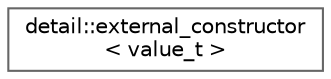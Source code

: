 digraph "Graphical Class Hierarchy"
{
 // INTERACTIVE_SVG=YES
 // LATEX_PDF_SIZE
  bgcolor="transparent";
  edge [fontname=Helvetica,fontsize=10,labelfontname=Helvetica,labelfontsize=10];
  node [fontname=Helvetica,fontsize=10,shape=box,height=0.2,width=0.4];
  rankdir="LR";
  Node0 [id="Node000000",label="detail::external_constructor\l\< value_t \>",height=0.2,width=0.4,color="grey40", fillcolor="white", style="filled",URL="$structdetail_1_1external__constructor.html",tooltip=" "];
}
